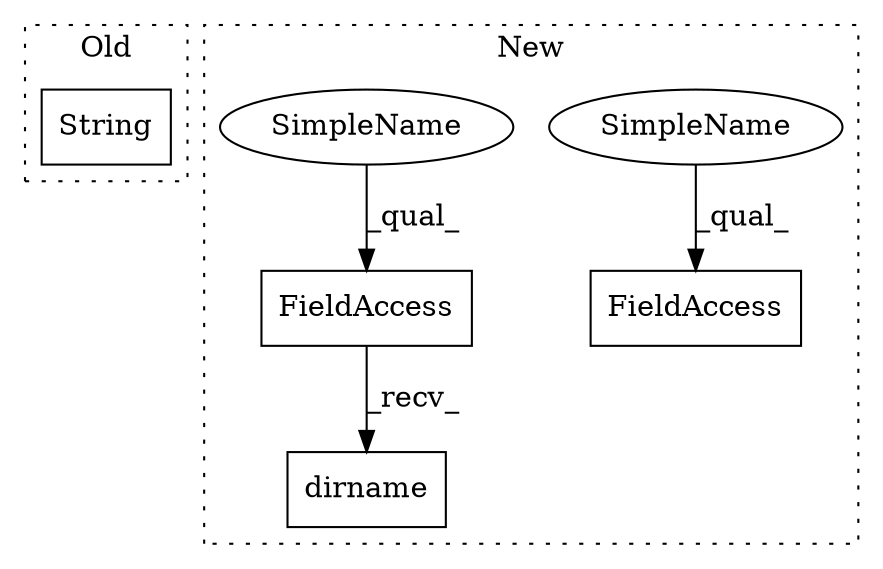 digraph G {
subgraph cluster0 {
1 [label="String" a="32" s="2171,2198" l="7,1" shape="box"];
label = "Old";
style="dotted";
}
subgraph cluster1 {
2 [label="dirname" a="32" s="2140,2173" l="8,1" shape="box"];
3 [label="FieldAccess" a="22" s="2132" l="7" shape="box"];
4 [label="FieldAccess" a="22" s="2148" l="7" shape="box"];
5 [label="SimpleName" a="42" s="2148" l="2" shape="ellipse"];
6 [label="SimpleName" a="42" s="2132" l="2" shape="ellipse"];
label = "New";
style="dotted";
}
3 -> 2 [label="_recv_"];
5 -> 4 [label="_qual_"];
6 -> 3 [label="_qual_"];
}